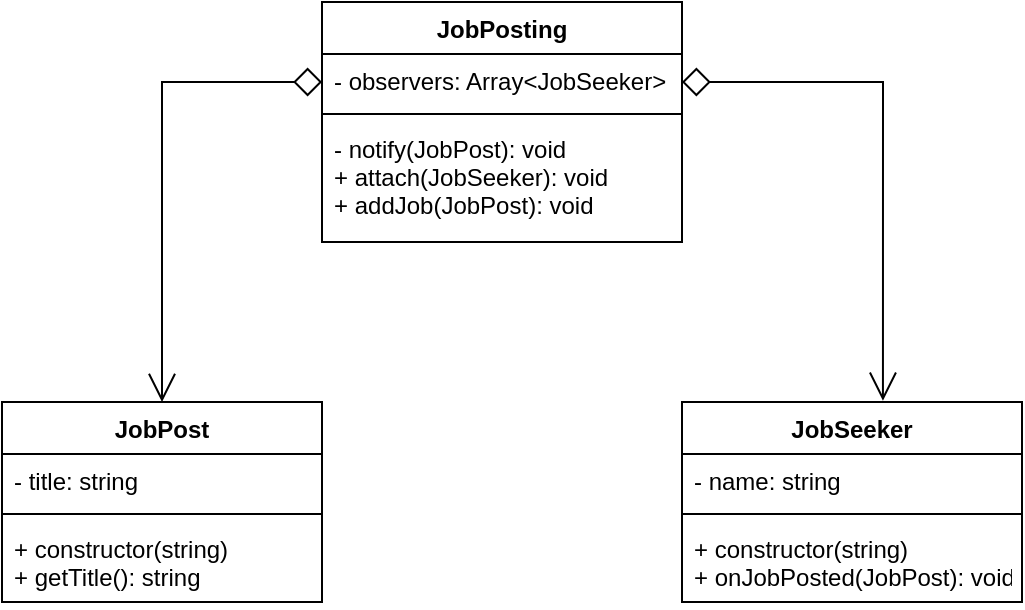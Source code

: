 <mxfile version="14.9.5" type="device"><diagram id="FhBDy3tYW2ng0y0OgPLs" name="Page-1"><mxGraphModel dx="1550" dy="777" grid="1" gridSize="10" guides="1" tooltips="1" connect="1" arrows="1" fold="1" page="1" pageScale="1" pageWidth="827" pageHeight="1169" math="0" shadow="0"><root><mxCell id="0"/><mxCell id="1" parent="0"/><mxCell id="u8r_nUBrFgdfJpCmrrAH-41" style="edgeStyle=orthogonalEdgeStyle;rounded=0;orthogonalLoop=1;jettySize=auto;html=1;entryX=0.591;entryY=-0.006;entryDx=0;entryDy=0;entryPerimeter=0;startArrow=diamond;startFill=0;endArrow=open;endFill=0;startSize=12;endSize=12;" edge="1" parent="1" source="u8r_nUBrFgdfJpCmrrAH-28" target="u8r_nUBrFgdfJpCmrrAH-36"><mxGeometry relative="1" as="geometry"><Array as="points"><mxPoint x="601" y="160"/></Array></mxGeometry></mxCell><mxCell id="u8r_nUBrFgdfJpCmrrAH-42" style="edgeStyle=orthogonalEdgeStyle;rounded=0;orthogonalLoop=1;jettySize=auto;html=1;entryX=0.5;entryY=0;entryDx=0;entryDy=0;startArrow=diamond;startFill=0;endArrow=open;endFill=0;startSize=12;endSize=12;" edge="1" parent="1" source="u8r_nUBrFgdfJpCmrrAH-28" target="u8r_nUBrFgdfJpCmrrAH-32"><mxGeometry relative="1" as="geometry"><Array as="points"><mxPoint x="240" y="160"/></Array></mxGeometry></mxCell><mxCell id="u8r_nUBrFgdfJpCmrrAH-28" value="JobPosting" style="swimlane;fontStyle=1;align=center;verticalAlign=top;childLayout=stackLayout;horizontal=1;startSize=26;horizontalStack=0;resizeParent=1;resizeParentMax=0;resizeLast=0;collapsible=1;marginBottom=0;" vertex="1" parent="1"><mxGeometry x="320" y="120" width="180" height="120" as="geometry"/></mxCell><mxCell id="u8r_nUBrFgdfJpCmrrAH-29" value="- observers: Array&lt;JobSeeker&gt;" style="text;strokeColor=none;fillColor=none;align=left;verticalAlign=top;spacingLeft=4;spacingRight=4;overflow=hidden;rotatable=0;points=[[0,0.5],[1,0.5]];portConstraint=eastwest;" vertex="1" parent="u8r_nUBrFgdfJpCmrrAH-28"><mxGeometry y="26" width="180" height="26" as="geometry"/></mxCell><mxCell id="u8r_nUBrFgdfJpCmrrAH-30" value="" style="line;strokeWidth=1;fillColor=none;align=left;verticalAlign=middle;spacingTop=-1;spacingLeft=3;spacingRight=3;rotatable=0;labelPosition=right;points=[];portConstraint=eastwest;" vertex="1" parent="u8r_nUBrFgdfJpCmrrAH-28"><mxGeometry y="52" width="180" height="8" as="geometry"/></mxCell><mxCell id="u8r_nUBrFgdfJpCmrrAH-31" value="- notify(JobPost): void&#10;+ attach(JobSeeker): void&#10;+ addJob(JobPost): void" style="text;strokeColor=none;fillColor=none;align=left;verticalAlign=top;spacingLeft=4;spacingRight=4;overflow=hidden;rotatable=0;points=[[0,0.5],[1,0.5]];portConstraint=eastwest;" vertex="1" parent="u8r_nUBrFgdfJpCmrrAH-28"><mxGeometry y="60" width="180" height="60" as="geometry"/></mxCell><mxCell id="u8r_nUBrFgdfJpCmrrAH-32" value="JobPost" style="swimlane;fontStyle=1;align=center;verticalAlign=top;childLayout=stackLayout;horizontal=1;startSize=26;horizontalStack=0;resizeParent=1;resizeParentMax=0;resizeLast=0;collapsible=1;marginBottom=0;" vertex="1" parent="1"><mxGeometry x="160" y="320" width="160" height="100" as="geometry"/></mxCell><mxCell id="u8r_nUBrFgdfJpCmrrAH-33" value="- title: string" style="text;strokeColor=none;fillColor=none;align=left;verticalAlign=top;spacingLeft=4;spacingRight=4;overflow=hidden;rotatable=0;points=[[0,0.5],[1,0.5]];portConstraint=eastwest;" vertex="1" parent="u8r_nUBrFgdfJpCmrrAH-32"><mxGeometry y="26" width="160" height="26" as="geometry"/></mxCell><mxCell id="u8r_nUBrFgdfJpCmrrAH-34" value="" style="line;strokeWidth=1;fillColor=none;align=left;verticalAlign=middle;spacingTop=-1;spacingLeft=3;spacingRight=3;rotatable=0;labelPosition=right;points=[];portConstraint=eastwest;" vertex="1" parent="u8r_nUBrFgdfJpCmrrAH-32"><mxGeometry y="52" width="160" height="8" as="geometry"/></mxCell><mxCell id="u8r_nUBrFgdfJpCmrrAH-35" value="+ constructor(string)&#10;+ getTitle(): string" style="text;strokeColor=none;fillColor=none;align=left;verticalAlign=top;spacingLeft=4;spacingRight=4;overflow=hidden;rotatable=0;points=[[0,0.5],[1,0.5]];portConstraint=eastwest;" vertex="1" parent="u8r_nUBrFgdfJpCmrrAH-32"><mxGeometry y="60" width="160" height="40" as="geometry"/></mxCell><mxCell id="u8r_nUBrFgdfJpCmrrAH-36" value="JobSeeker" style="swimlane;fontStyle=1;align=center;verticalAlign=top;childLayout=stackLayout;horizontal=1;startSize=26;horizontalStack=0;resizeParent=1;resizeParentMax=0;resizeLast=0;collapsible=1;marginBottom=0;" vertex="1" parent="1"><mxGeometry x="500" y="320" width="170" height="100" as="geometry"/></mxCell><mxCell id="u8r_nUBrFgdfJpCmrrAH-37" value="- name: string" style="text;strokeColor=none;fillColor=none;align=left;verticalAlign=top;spacingLeft=4;spacingRight=4;overflow=hidden;rotatable=0;points=[[0,0.5],[1,0.5]];portConstraint=eastwest;" vertex="1" parent="u8r_nUBrFgdfJpCmrrAH-36"><mxGeometry y="26" width="170" height="26" as="geometry"/></mxCell><mxCell id="u8r_nUBrFgdfJpCmrrAH-38" value="" style="line;strokeWidth=1;fillColor=none;align=left;verticalAlign=middle;spacingTop=-1;spacingLeft=3;spacingRight=3;rotatable=0;labelPosition=right;points=[];portConstraint=eastwest;" vertex="1" parent="u8r_nUBrFgdfJpCmrrAH-36"><mxGeometry y="52" width="170" height="8" as="geometry"/></mxCell><mxCell id="u8r_nUBrFgdfJpCmrrAH-39" value="+ constructor(string)&#10;+ onJobPosted(JobPost): void" style="text;strokeColor=none;fillColor=none;align=left;verticalAlign=top;spacingLeft=4;spacingRight=4;overflow=hidden;rotatable=0;points=[[0,0.5],[1,0.5]];portConstraint=eastwest;" vertex="1" parent="u8r_nUBrFgdfJpCmrrAH-36"><mxGeometry y="60" width="170" height="40" as="geometry"/></mxCell></root></mxGraphModel></diagram></mxfile>